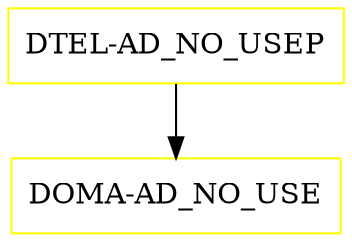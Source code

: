 digraph G {
  "DTEL-AD_NO_USEP" [shape=box,color=yellow];
  "DOMA-AD_NO_USE" [shape=box,color=yellow,URL="./DOMA_AD_NO_USE.html"];
  "DTEL-AD_NO_USEP" -> "DOMA-AD_NO_USE";
}
